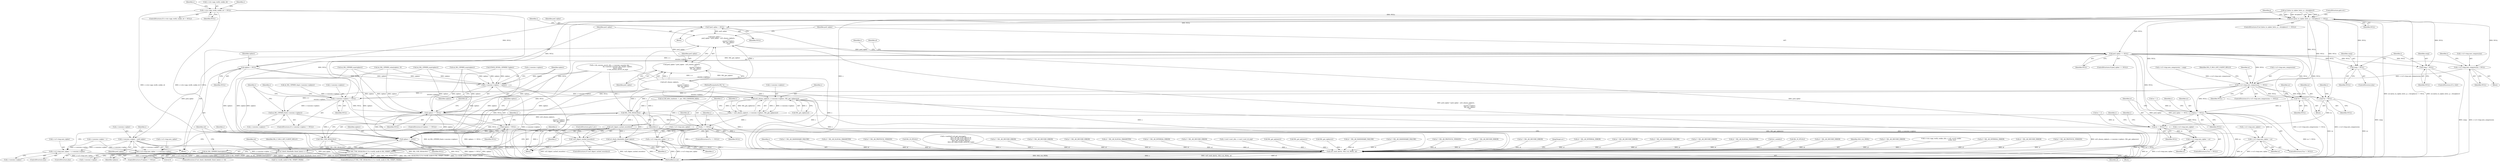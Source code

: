 digraph "0_openssl_a004e72b95835136d3f1ea90517f706c24c03da7@pointer" {
"1000581" [label="(Call,s->ctx->app_verify_cookie_cb != NULL)"];
"1000794" [label="(Call,ssl_bytes_to_cipher_list(s, p, i, &(ciphers)) == NULL)"];
"1001028" [label="(Call,*pref_cipher = NULL)"];
"1001086" [label="(Call,pref_cipher =\n                pref_cipher ? pref_cipher : ssl3_choose_cipher(s,\n                                                               s->\n                                                               session->ciphers,\n                                                               SSL_get_ciphers\n                                                               (s)))"];
"1001101" [label="(Call,pref_cipher == NULL)"];
"1001112" [label="(Call,s->session->cipher = pref_cipher)"];
"1001605" [label="(Call,s->s3->tmp.new_cipher = s->session->cipher)"];
"1001619" [label="(Call,s->s3->tmp.new_cipher = s->session->cipher)"];
"1001155" [label="(Call,s->s3->tmp.new_compression = NULL)"];
"1001235" [label="(Call,s->s3->tmp.new_compression == NULL)"];
"1001394" [label="(Call,s->session->ciphers != NULL)"];
"1001401" [label="(Call,sk_SSL_CIPHER_free(s->session->ciphers))"];
"1001415" [label="(Call,ciphers == NULL)"];
"1001426" [label="(Call,ciphers = NULL)"];
"1001687" [label="(Call,ciphers != NULL)"];
"1001690" [label="(Call,sk_SSL_CIPHER_free(ciphers))"];
"1001498" [label="(Call,c == NULL)"];
"1001509" [label="(Call,s->s3->tmp.new_cipher = c)"];
"1001525" [label="(Call,*nc = NULL)"];
"1001578" [label="(Call,nc != NULL)"];
"1001581" [label="(Call,s->s3->tmp.new_cipher = nc)"];
"1001592" [label="(Call,ec != NULL)"];
"1001595" [label="(Call,s->s3->tmp.new_cipher = ec)"];
"1001529" [label="(Call,*ec = NULL)"];
"1001283" [label="(Call,comp = NULL)"];
"1001377" [label="(Call,comp = NULL)"];
"1001088" [label="(Call,pref_cipher ? pref_cipher : ssl3_choose_cipher(s,\n                                                               s->\n                                                               session->ciphers,\n                                                               SSL_get_ciphers\n                                                               (s)))"];
"1001083" [label="(Call,ciphers = NULL)"];
"1001407" [label="(Call,s->session->ciphers = ciphers)"];
"1001488" [label="(Call,ssl3_choose_cipher(s, s->session->ciphers, SSL_get_ciphers(s)))"];
"1001486" [label="(Call,c = ssl3_choose_cipher(s, s->session->ciphers, SSL_get_ciphers(s)))"];
"1001635" [label="(Call,SSL_USE_SIGALGS(s))"];
"1001634" [label="(Call,!SSL_USE_SIGALGS(s))"];
"1001633" [label="(Call,!SSL_USE_SIGALGS(s) || !(s->verify_mode & SSL_VERIFY_PEER))"];
"1001646" [label="(Call,ssl3_digest_cached_records(s))"];
"1001645" [label="(Call,!ssl3_digest_cached_records(s))"];
"1001658" [label="(Call,ssl_check_clienthello_tlsext_late(s))"];
"1001657" [label="(Call,ssl_check_clienthello_tlsext_late(s) <= 0)"];
"1001676" [label="(Call,ssl3_send_alert(s, SSL3_AL_FATAL, al))"];
"1001378" [label="(Identifier,comp)"];
"1001635" [label="(Call,SSL_USE_SIGALGS(s))"];
"1001619" [label="(Call,s->s3->tmp.new_cipher = s->session->cipher)"];
"1001656" [label="(ControlStructure,if (ssl_check_clienthello_tlsext_late(s) <= 0))"];
"1001594" [label="(Identifier,NULL)"];
"1001503" [label="(Identifier,al)"];
"1001488" [label="(Call,ssl3_choose_cipher(s, s->session->ciphers, SSL_get_ciphers(s)))"];
"1001283" [label="(Call,comp = NULL)"];
"1001413" [label="(Identifier,ciphers)"];
"1001063" [label="(Block,)"];
"1001028" [label="(Call,*pref_cipher = NULL)"];
"1001658" [label="(Call,ssl_check_clienthello_tlsext_late(s))"];
"1001112" [label="(Call,s->session->cipher = pref_cipher)"];
"1001577" [label="(ControlStructure,if (nc != NULL))"];
"1001609" [label="(Identifier,s)"];
"1000614" [label="(Identifier,s)"];
"1000591" [label="(Call,s->ctx->app_verify_cookie_cb(s, s->d1->rcvd_cookie,\n                                                 cookie_len))"];
"1000150" [label="(Call,al = SSL_AD_INTERNAL_ERROR)"];
"1001693" [label="(Identifier,ret)"];
"1000786" [label="(Call,al = SSL_AD_DECODE_ERROR)"];
"1001690" [label="(Call,sk_SSL_CIPHER_free(ciphers))"];
"1001647" [label="(Identifier,s)"];
"1001652" [label="(Identifier,s)"];
"1001235" [label="(Call,s->s3->tmp.new_compression == NULL)"];
"1001499" [label="(Identifier,c)"];
"1001659" [label="(Identifier,s)"];
"1001581" [label="(Call,s->s3->tmp.new_cipher = nc)"];
"1001694" [label="(MethodReturn,int)"];
"1001091" [label="(Call,ssl3_choose_cipher(s,\n                                                               s->\n                                                               session->ciphers,\n                                                               SSL_get_ciphers\n                                                               (s)))"];
"1000331" [label="(Call,al = SSL_AD_PROTOCOL_VERSION)"];
"1001657" [label="(Call,ssl_check_clienthello_tlsext_late(s) <= 0)"];
"1001677" [label="(Identifier,s)"];
"1001385" [label="(Block,)"];
"1001090" [label="(Identifier,pref_cipher)"];
"1001502" [label="(Call,al = SSL_AD_HANDSHAKE_FAILURE)"];
"1001026" [label="(Block,)"];
"1000145" [label="(Block,)"];
"1000794" [label="(Call,ssl_bytes_to_cipher_list(s, p, i, &(ciphers)) == NULL)"];
"1001271" [label="(Call,al = SSL_AD_ILLEGAL_PARAMETER)"];
"1001224" [label="(Call,s->s3->tmp.new_compression = comp)"];
"1001618" [label="(ControlStructure,else)"];
"1001085" [label="(Identifier,NULL)"];
"1001486" [label="(Call,c = ssl3_choose_cipher(s, s->session->ciphers, SSL_get_ciphers(s)))"];
"1000690" [label="(Call,al = SSL_AD_PROTOCOL_VERSION)"];
"1001404" [label="(Identifier,s)"];
"1001497" [label="(ControlStructure,if (c == NULL))"];
"1000277" [label="(Call,SSL_IS_DTLS(s))"];
"1001410" [label="(Identifier,s)"];
"1001517" [label="(Identifier,c)"];
"1001578" [label="(Call,nc != NULL)"];
"1001686" [label="(ControlStructure,if (ciphers != NULL))"];
"1001519" [label="(Block,)"];
"1001582" [label="(Call,s->s3->tmp.new_cipher)"];
"1001589" [label="(Identifier,nc)"];
"1001034" [label="(Identifier,s)"];
"1001086" [label="(Call,pref_cipher =\n                pref_cipher ? pref_cipher : ssl3_choose_cipher(s,\n                                                               s->\n                                                               session->ciphers,\n                                                               SSL_get_ciphers\n                                                               (s)))"];
"1001118" [label="(Identifier,pref_cipher)"];
"1000210" [label="(Call,s->method->ssl_get_message(s,\n                                   SSL3_ST_SR_CLNT_HELLO_B,\n                                   SSL3_ST_SR_CLNT_HELLO_C,\n                                   SSL3_MT_CLIENT_HELLO,\n                                   SSL3_RT_MAX_PLAIN_LENGTH, &ok))"];
"1000581" [label="(Call,s->ctx->app_verify_cookie_cb != NULL)"];
"1001620" [label="(Call,s->s3->tmp.new_cipher)"];
"1000893" [label="(Call,s->session->cipher = c)"];
"1000929" [label="(Call,al = SSL_AD_DECODE_ERROR)"];
"1000805" [label="(Identifier,p)"];
"1000555" [label="(Call,al = SSL_AD_DECODE_ERROR)"];
"1001679" [label="(Identifier,al)"];
"1001246" [label="(Identifier,SSL_F_SSL3_GET_CLIENT_HELLO)"];
"1001426" [label="(Call,ciphers = NULL)"];
"1001383" [label="(Identifier,s)"];
"1001644" [label="(ControlStructure,if (!ssl3_digest_cached_records(s)))"];
"1001163" [label="(Identifier,NULL)"];
"1001574" [label="(Call,ec = c)"];
"1001251" [label="(Identifier,m)"];
"1001234" [label="(ControlStructure,if (s->s3->tmp.new_compression == NULL))"];
"1001513" [label="(Identifier,s)"];
"1001089" [label="(Identifier,pref_cipher)"];
"1000538" [label="(Call,al = SSL_AD_DECODE_ERROR)"];
"1001279" [label="(ControlStructure,if (s->hit))"];
"1001427" [label="(Identifier,ciphers)"];
"1001103" [label="(Identifier,NULL)"];
"1001627" [label="(Call,s->session->cipher)"];
"1001595" [label="(Call,s->s3->tmp.new_cipher = ec)"];
"1001408" [label="(Call,s->session->ciphers)"];
"1000801" [label="(Identifier,NULL)"];
"1001102" [label="(Identifier,pref_cipher)"];
"1001500" [label="(Identifier,NULL)"];
"1001084" [label="(Identifier,ciphers)"];
"1000768" [label="(Call,al = SSL_AD_ILLEGAL_PARAMETER)"];
"1000582" [label="(Call,s->ctx->app_verify_cookie_cb)"];
"1001414" [label="(ControlStructure,if (ciphers == NULL))"];
"1001585" [label="(Identifier,s)"];
"1001400" [label="(Identifier,NULL)"];
"1001490" [label="(Call,s->session->ciphers)"];
"1001407" [label="(Call,s->session->ciphers = ciphers)"];
"1001636" [label="(Identifier,s)"];
"1001509" [label="(Call,s->s3->tmp.new_cipher = c)"];
"1001674" [label="(Block,)"];
"1001402" [label="(Call,s->session->ciphers)"];
"1001646" [label="(Call,ssl3_digest_cached_records(s))"];
"1001401" [label="(Call,sk_SSL_CIPHER_free(s->session->ciphers))"];
"1001495" [label="(Call,SSL_get_ciphers(s))"];
"1001419" [label="(Call,al = SSL_AD_INTERNAL_ERROR)"];
"1001660" [label="(Literal,0)"];
"1000426" [label="(Call,al = SSL_AD_DECODE_ERROR)"];
"1001449" [label="(Call,s->cert->cert_cb(s, s->cert->cert_cb_arg))"];
"1001428" [label="(Identifier,NULL)"];
"1001604" [label="(ControlStructure,else)"];
"1001088" [label="(Call,pref_cipher ? pref_cipher : ssl3_choose_cipher(s,\n                                                               s->\n                                                               session->ciphers,\n                                                               SSL_get_ciphers\n                                                               (s)))"];
"1001285" [label="(Identifier,NULL)"];
"1001489" [label="(Identifier,s)"];
"1000337" [label="(Call,SSL_get_options(s))"];
"1001416" [label="(Identifier,ciphers)"];
"1001106" [label="(Identifier,al)"];
"1000882" [label="(Call,sk_SSL_CIPHER_value(ciphers, 0))"];
"1000565" [label="(Call,SSL_get_options(s))"];
"1001155" [label="(Call,s->s3->tmp.new_compression = NULL)"];
"1000793" [label="(ControlStructure,if (ssl_bytes_to_cipher_list(s, p, i, &(ciphers)) == NULL))"];
"1001689" [label="(Identifier,NULL)"];
"1001531" [label="(Identifier,NULL)"];
"1000888" [label="(Call,SSL_get_ciphers(s))"];
"1001105" [label="(Call,al = SSL_AD_HANDSHAKE_FAILURE)"];
"1001415" [label="(Call,ciphers == NULL)"];
"1001121" [label="(Identifier,s)"];
"1001606" [label="(Call,s->s3->tmp.new_cipher)"];
"1000835" [label="(Call,sk_SSL_CIPHER_num(ciphers))"];
"1001525" [label="(Call,*nc = NULL)"];
"1001498" [label="(Call,c == NULL)"];
"1001420" [label="(Identifier,al)"];
"1001688" [label="(Identifier,ciphers)"];
"1001379" [label="(Identifier,NULL)"];
"1000601" [label="(Call,al = SSL_AD_HANDSHAKE_FAILURE)"];
"1000580" [label="(ControlStructure,if (s->ctx->app_verify_cookie_cb != NULL))"];
"1000731" [label="(Call,al = SSL_AD_PROTOCOL_VERSION)"];
"1001115" [label="(Identifier,s)"];
"1001648" [label="(ControlStructure,goto f_err;)"];
"1001030" [label="(Identifier,NULL)"];
"1001083" [label="(Call,ciphers = NULL)"];
"1001691" [label="(Identifier,ciphers)"];
"1001527" [label="(Identifier,NULL)"];
"1000964" [label="(Call,al = SSL_AD_DECODE_ERROR)"];
"1001101" [label="(Call,pref_cipher == NULL)"];
"1001596" [label="(Call,s->s3->tmp.new_cipher)"];
"1000248" [label="(Call,al = SSL_AD_DECODE_ERROR)"];
"1001394" [label="(Call,s->session->ciphers != NULL)"];
"1001676" [label="(Call,ssl3_send_alert(s, SSL3_AL_FATAL, al))"];
"1000849" [label="(Call,sk_SSL_CIPHER_num(ciphers))"];
"1001003" [label="(Call,ssl_fill_hello_random(s, 1, pos, SSL3_RANDOM_SIZE))"];
"1001599" [label="(Identifier,s)"];
"1000587" [label="(Identifier,NULL)"];
"1000876" [label="(Call,sk_SSL_CIPHER_num(ciphers))"];
"1001526" [label="(Identifier,nc)"];
"1001613" [label="(Call,s->session->cipher)"];
"1001680" [label="(JumpTarget,err:)"];
"1000795" [label="(Call,ssl_bytes_to_cipher_list(s, p, i, &(ciphers)))"];
"1001156" [label="(Call,s->s3->tmp.new_compression)"];
"1001100" [label="(ControlStructure,if (pref_cipher == NULL))"];
"1000144" [label="(MethodParameterIn,SSL *s)"];
"1001044" [label="(Call,s->tls_session_secret_cb(s, s->session->master_key,\n                                     &s->session->master_key_length, ciphers,\n                                     &pref_cipher,\n                                     s->tls_session_secret_cb_arg))"];
"1001593" [label="(Identifier,ec)"];
"1001637" [label="(Call,!(s->verify_mode & SSL_VERIFY_PEER))"];
"1001603" [label="(Identifier,ec)"];
"1001284" [label="(Identifier,comp)"];
"1001580" [label="(Identifier,NULL)"];
"1001461" [label="(Call,al = SSL_AD_INTERNAL_ERROR)"];
"1001393" [label="(ControlStructure,if (s->session->ciphers != NULL))"];
"1001579" [label="(Identifier,nc)"];
"1001529" [label="(Call,*ec = NULL)"];
"1001663" [label="(Identifier,SSL_F_SSL3_GET_CLIENT_HELLO)"];
"1001605" [label="(Call,s->s3->tmp.new_cipher = s->session->cipher)"];
"1000803" [label="(ControlStructure,goto err;)"];
"1001113" [label="(Call,s->session->cipher)"];
"1000174" [label="(Call,STACK_OF(SSL_CIPHER) *ciphers)"];
"1001687" [label="(Call,ciphers != NULL)"];
"1001510" [label="(Call,s->s3->tmp.new_cipher)"];
"1001417" [label="(Identifier,NULL)"];
"1001149" [label="(Call,sk_SSL_CIPHER_dup(s->session->ciphers))"];
"1001568" [label="(Call,nc = c)"];
"1001535" [label="(Identifier,s)"];
"1001487" [label="(Identifier,c)"];
"1000517" [label="(Call,al = SSL_AD_DECODE_ERROR)"];
"1001640" [label="(Identifier,s)"];
"1001376" [label="(ControlStructure,else)"];
"1001667" [label="(Identifier,ret)"];
"1001029" [label="(Identifier,pref_cipher)"];
"1001634" [label="(Call,!SSL_USE_SIGALGS(s))"];
"1000629" [label="(Call,al = SSL_AD_HANDSHAKE_FAILURE)"];
"1001530" [label="(Identifier,ec)"];
"1001168" [label="(Identifier,s)"];
"1000753" [label="(Call,al = SSL_AD_DECODE_ERROR)"];
"1001236" [label="(Call,s->s3->tmp.new_compression)"];
"1001377" [label="(Call,comp = NULL)"];
"1001432" [label="(Identifier,s)"];
"1000908" [label="(Call,al = SSL_AD_ILLEGAL_PARAMETER)"];
"1000677" [label="(Call,tls1_suiteb(s))"];
"1001633" [label="(Call,!SSL_USE_SIGALGS(s) || !(s->verify_mode & SSL_VERIFY_PEER))"];
"1000592" [label="(Identifier,s)"];
"1000505" [label="(Call,SSL_IS_DTLS(s))"];
"1000410" [label="(Call,al = SSL_AD_DECODE_ERROR)"];
"1001678" [label="(Identifier,SSL3_AL_FATAL)"];
"1001592" [label="(Call,ec != NULL)"];
"1001645" [label="(Call,!ssl3_digest_cached_records(s))"];
"1001591" [label="(ControlStructure,if (ec != NULL))"];
"1001632" [label="(ControlStructure,if (!SSL_USE_SIGALGS(s) || !(s->verify_mode & SSL_VERIFY_PEER)))"];
"1001395" [label="(Call,s->session->ciphers)"];
"1000362" [label="(Call,al = SSL_AD_DECODE_ERROR)"];
"1001087" [label="(Identifier,pref_cipher)"];
"1001243" [label="(Identifier,NULL)"];
"1000581" -> "1000580"  [label="AST: "];
"1000581" -> "1000587"  [label="CFG: "];
"1000582" -> "1000581"  [label="AST: "];
"1000587" -> "1000581"  [label="AST: "];
"1000592" -> "1000581"  [label="CFG: "];
"1000614" -> "1000581"  [label="CFG: "];
"1000581" -> "1001694"  [label="DDG: s->ctx->app_verify_cookie_cb"];
"1000581" -> "1001694"  [label="DDG: s->ctx->app_verify_cookie_cb != NULL"];
"1000581" -> "1000794"  [label="DDG: NULL"];
"1000581" -> "1001687"  [label="DDG: NULL"];
"1000794" -> "1000793"  [label="AST: "];
"1000794" -> "1000801"  [label="CFG: "];
"1000795" -> "1000794"  [label="AST: "];
"1000801" -> "1000794"  [label="AST: "];
"1000803" -> "1000794"  [label="CFG: "];
"1000805" -> "1000794"  [label="CFG: "];
"1000794" -> "1001694"  [label="DDG: ssl_bytes_to_cipher_list(s, p, i, &(ciphers))"];
"1000794" -> "1001694"  [label="DDG: ssl_bytes_to_cipher_list(s, p, i, &(ciphers)) == NULL"];
"1000795" -> "1000794"  [label="DDG: s"];
"1000795" -> "1000794"  [label="DDG: p"];
"1000795" -> "1000794"  [label="DDG: i"];
"1000795" -> "1000794"  [label="DDG: &(ciphers)"];
"1000794" -> "1001028"  [label="DDG: NULL"];
"1000794" -> "1001083"  [label="DDG: NULL"];
"1000794" -> "1001101"  [label="DDG: NULL"];
"1000794" -> "1001155"  [label="DDG: NULL"];
"1000794" -> "1001235"  [label="DDG: NULL"];
"1000794" -> "1001283"  [label="DDG: NULL"];
"1000794" -> "1001377"  [label="DDG: NULL"];
"1000794" -> "1001394"  [label="DDG: NULL"];
"1000794" -> "1001525"  [label="DDG: NULL"];
"1000794" -> "1001529"  [label="DDG: NULL"];
"1000794" -> "1001578"  [label="DDG: NULL"];
"1000794" -> "1001687"  [label="DDG: NULL"];
"1001028" -> "1001026"  [label="AST: "];
"1001028" -> "1001030"  [label="CFG: "];
"1001029" -> "1001028"  [label="AST: "];
"1001030" -> "1001028"  [label="AST: "];
"1001034" -> "1001028"  [label="CFG: "];
"1001028" -> "1001694"  [label="DDG: pref_cipher"];
"1001028" -> "1001086"  [label="DDG: pref_cipher"];
"1001028" -> "1001088"  [label="DDG: pref_cipher"];
"1001086" -> "1001063"  [label="AST: "];
"1001086" -> "1001088"  [label="CFG: "];
"1001087" -> "1001086"  [label="AST: "];
"1001088" -> "1001086"  [label="AST: "];
"1001102" -> "1001086"  [label="CFG: "];
"1001086" -> "1001694"  [label="DDG: pref_cipher ? pref_cipher : ssl3_choose_cipher(s,\n                                                               s->\n                                                               session->ciphers,\n                                                               SSL_get_ciphers\n                                                               (s))"];
"1001091" -> "1001086"  [label="DDG: s"];
"1001091" -> "1001086"  [label="DDG: s->\n                                                               session->ciphers"];
"1001091" -> "1001086"  [label="DDG: SSL_get_ciphers\n                                                               (s)"];
"1001086" -> "1001101"  [label="DDG: pref_cipher"];
"1001101" -> "1001100"  [label="AST: "];
"1001101" -> "1001103"  [label="CFG: "];
"1001102" -> "1001101"  [label="AST: "];
"1001103" -> "1001101"  [label="AST: "];
"1001106" -> "1001101"  [label="CFG: "];
"1001115" -> "1001101"  [label="CFG: "];
"1001101" -> "1001694"  [label="DDG: pref_cipher == NULL"];
"1001101" -> "1001694"  [label="DDG: pref_cipher"];
"1001101" -> "1001112"  [label="DDG: pref_cipher"];
"1001101" -> "1001155"  [label="DDG: NULL"];
"1001101" -> "1001235"  [label="DDG: NULL"];
"1001101" -> "1001283"  [label="DDG: NULL"];
"1001101" -> "1001377"  [label="DDG: NULL"];
"1001101" -> "1001394"  [label="DDG: NULL"];
"1001101" -> "1001525"  [label="DDG: NULL"];
"1001101" -> "1001529"  [label="DDG: NULL"];
"1001101" -> "1001578"  [label="DDG: NULL"];
"1001101" -> "1001687"  [label="DDG: NULL"];
"1001112" -> "1001063"  [label="AST: "];
"1001112" -> "1001118"  [label="CFG: "];
"1001113" -> "1001112"  [label="AST: "];
"1001118" -> "1001112"  [label="AST: "];
"1001121" -> "1001112"  [label="CFG: "];
"1001112" -> "1001694"  [label="DDG: s->session->cipher"];
"1001112" -> "1001694"  [label="DDG: pref_cipher"];
"1001112" -> "1001605"  [label="DDG: s->session->cipher"];
"1001112" -> "1001619"  [label="DDG: s->session->cipher"];
"1001605" -> "1001604"  [label="AST: "];
"1001605" -> "1001613"  [label="CFG: "];
"1001606" -> "1001605"  [label="AST: "];
"1001613" -> "1001605"  [label="AST: "];
"1001636" -> "1001605"  [label="CFG: "];
"1001605" -> "1001694"  [label="DDG: s->s3->tmp.new_cipher"];
"1001605" -> "1001694"  [label="DDG: s->session->cipher"];
"1000893" -> "1001605"  [label="DDG: s->session->cipher"];
"1001619" -> "1001618"  [label="AST: "];
"1001619" -> "1001627"  [label="CFG: "];
"1001620" -> "1001619"  [label="AST: "];
"1001627" -> "1001619"  [label="AST: "];
"1001636" -> "1001619"  [label="CFG: "];
"1001619" -> "1001694"  [label="DDG: s->s3->tmp.new_cipher"];
"1001619" -> "1001694"  [label="DDG: s->session->cipher"];
"1000893" -> "1001619"  [label="DDG: s->session->cipher"];
"1001155" -> "1000145"  [label="AST: "];
"1001155" -> "1001163"  [label="CFG: "];
"1001156" -> "1001155"  [label="AST: "];
"1001163" -> "1001155"  [label="AST: "];
"1001168" -> "1001155"  [label="CFG: "];
"1001155" -> "1001694"  [label="DDG: s->s3->tmp.new_compression"];
"1001155" -> "1001235"  [label="DDG: s->s3->tmp.new_compression"];
"1001235" -> "1001234"  [label="AST: "];
"1001235" -> "1001243"  [label="CFG: "];
"1001236" -> "1001235"  [label="AST: "];
"1001243" -> "1001235"  [label="AST: "];
"1001246" -> "1001235"  [label="CFG: "];
"1001251" -> "1001235"  [label="CFG: "];
"1001235" -> "1001694"  [label="DDG: s->s3->tmp.new_compression == NULL"];
"1001235" -> "1001694"  [label="DDG: s->s3->tmp.new_compression"];
"1001224" -> "1001235"  [label="DDG: s->s3->tmp.new_compression"];
"1001235" -> "1001394"  [label="DDG: NULL"];
"1001235" -> "1001525"  [label="DDG: NULL"];
"1001235" -> "1001529"  [label="DDG: NULL"];
"1001235" -> "1001578"  [label="DDG: NULL"];
"1001235" -> "1001687"  [label="DDG: NULL"];
"1001394" -> "1001393"  [label="AST: "];
"1001394" -> "1001400"  [label="CFG: "];
"1001395" -> "1001394"  [label="AST: "];
"1001400" -> "1001394"  [label="AST: "];
"1001404" -> "1001394"  [label="CFG: "];
"1001410" -> "1001394"  [label="CFG: "];
"1001394" -> "1001694"  [label="DDG: s->session->ciphers != NULL"];
"1001149" -> "1001394"  [label="DDG: s->session->ciphers"];
"1001091" -> "1001394"  [label="DDG: s->\n                                                               session->ciphers"];
"1001394" -> "1001401"  [label="DDG: s->session->ciphers"];
"1001394" -> "1001415"  [label="DDG: NULL"];
"1001401" -> "1001393"  [label="AST: "];
"1001401" -> "1001402"  [label="CFG: "];
"1001402" -> "1001401"  [label="AST: "];
"1001410" -> "1001401"  [label="CFG: "];
"1001401" -> "1001694"  [label="DDG: sk_SSL_CIPHER_free(s->session->ciphers)"];
"1001091" -> "1001401"  [label="DDG: s->\n                                                               session->ciphers"];
"1001415" -> "1001414"  [label="AST: "];
"1001415" -> "1001417"  [label="CFG: "];
"1001416" -> "1001415"  [label="AST: "];
"1001417" -> "1001415"  [label="AST: "];
"1001420" -> "1001415"  [label="CFG: "];
"1001427" -> "1001415"  [label="CFG: "];
"1001415" -> "1001694"  [label="DDG: ciphers == NULL"];
"1000882" -> "1001415"  [label="DDG: ciphers"];
"1000849" -> "1001415"  [label="DDG: ciphers"];
"1001044" -> "1001415"  [label="DDG: ciphers"];
"1001083" -> "1001415"  [label="DDG: ciphers"];
"1000835" -> "1001415"  [label="DDG: ciphers"];
"1000174" -> "1001415"  [label="DDG: ciphers"];
"1000876" -> "1001415"  [label="DDG: ciphers"];
"1001415" -> "1001426"  [label="DDG: NULL"];
"1001415" -> "1001498"  [label="DDG: NULL"];
"1001415" -> "1001687"  [label="DDG: ciphers"];
"1001415" -> "1001687"  [label="DDG: NULL"];
"1001426" -> "1001385"  [label="AST: "];
"1001426" -> "1001428"  [label="CFG: "];
"1001427" -> "1001426"  [label="AST: "];
"1001428" -> "1001426"  [label="AST: "];
"1001432" -> "1001426"  [label="CFG: "];
"1001426" -> "1001694"  [label="DDG: ciphers"];
"1001426" -> "1001694"  [label="DDG: NULL"];
"1001426" -> "1001687"  [label="DDG: ciphers"];
"1001687" -> "1001686"  [label="AST: "];
"1001687" -> "1001689"  [label="CFG: "];
"1001688" -> "1001687"  [label="AST: "];
"1001689" -> "1001687"  [label="AST: "];
"1001691" -> "1001687"  [label="CFG: "];
"1001693" -> "1001687"  [label="CFG: "];
"1001687" -> "1001694"  [label="DDG: ciphers"];
"1001687" -> "1001694"  [label="DDG: NULL"];
"1001687" -> "1001694"  [label="DDG: ciphers != NULL"];
"1000882" -> "1001687"  [label="DDG: ciphers"];
"1000849" -> "1001687"  [label="DDG: ciphers"];
"1001044" -> "1001687"  [label="DDG: ciphers"];
"1001083" -> "1001687"  [label="DDG: ciphers"];
"1000835" -> "1001687"  [label="DDG: ciphers"];
"1000174" -> "1001687"  [label="DDG: ciphers"];
"1000876" -> "1001687"  [label="DDG: ciphers"];
"1001578" -> "1001687"  [label="DDG: NULL"];
"1001592" -> "1001687"  [label="DDG: NULL"];
"1001498" -> "1001687"  [label="DDG: NULL"];
"1001687" -> "1001690"  [label="DDG: ciphers"];
"1001690" -> "1001686"  [label="AST: "];
"1001690" -> "1001691"  [label="CFG: "];
"1001691" -> "1001690"  [label="AST: "];
"1001693" -> "1001690"  [label="CFG: "];
"1001690" -> "1001694"  [label="DDG: ciphers"];
"1001690" -> "1001694"  [label="DDG: sk_SSL_CIPHER_free(ciphers)"];
"1001498" -> "1001497"  [label="AST: "];
"1001498" -> "1001500"  [label="CFG: "];
"1001499" -> "1001498"  [label="AST: "];
"1001500" -> "1001498"  [label="AST: "];
"1001503" -> "1001498"  [label="CFG: "];
"1001513" -> "1001498"  [label="CFG: "];
"1001498" -> "1001694"  [label="DDG: c"];
"1001498" -> "1001694"  [label="DDG: c == NULL"];
"1001486" -> "1001498"  [label="DDG: c"];
"1001498" -> "1001509"  [label="DDG: c"];
"1001509" -> "1001385"  [label="AST: "];
"1001509" -> "1001517"  [label="CFG: "];
"1001510" -> "1001509"  [label="AST: "];
"1001517" -> "1001509"  [label="AST: "];
"1001636" -> "1001509"  [label="CFG: "];
"1001509" -> "1001694"  [label="DDG: c"];
"1001509" -> "1001694"  [label="DDG: s->s3->tmp.new_cipher"];
"1001525" -> "1001519"  [label="AST: "];
"1001525" -> "1001527"  [label="CFG: "];
"1001526" -> "1001525"  [label="AST: "];
"1001527" -> "1001525"  [label="AST: "];
"1001530" -> "1001525"  [label="CFG: "];
"1001525" -> "1001694"  [label="DDG: nc"];
"1001525" -> "1001578"  [label="DDG: nc"];
"1001578" -> "1001577"  [label="AST: "];
"1001578" -> "1001580"  [label="CFG: "];
"1001579" -> "1001578"  [label="AST: "];
"1001580" -> "1001578"  [label="AST: "];
"1001585" -> "1001578"  [label="CFG: "];
"1001593" -> "1001578"  [label="CFG: "];
"1001578" -> "1001694"  [label="DDG: nc"];
"1001578" -> "1001694"  [label="DDG: nc != NULL"];
"1001568" -> "1001578"  [label="DDG: nc"];
"1001578" -> "1001581"  [label="DDG: nc"];
"1001578" -> "1001592"  [label="DDG: NULL"];
"1001581" -> "1001577"  [label="AST: "];
"1001581" -> "1001589"  [label="CFG: "];
"1001582" -> "1001581"  [label="AST: "];
"1001589" -> "1001581"  [label="AST: "];
"1001636" -> "1001581"  [label="CFG: "];
"1001581" -> "1001694"  [label="DDG: s->s3->tmp.new_cipher"];
"1001581" -> "1001694"  [label="DDG: nc"];
"1001592" -> "1001591"  [label="AST: "];
"1001592" -> "1001594"  [label="CFG: "];
"1001593" -> "1001592"  [label="AST: "];
"1001594" -> "1001592"  [label="AST: "];
"1001599" -> "1001592"  [label="CFG: "];
"1001609" -> "1001592"  [label="CFG: "];
"1001592" -> "1001694"  [label="DDG: ec"];
"1001592" -> "1001694"  [label="DDG: ec != NULL"];
"1001529" -> "1001592"  [label="DDG: ec"];
"1001574" -> "1001592"  [label="DDG: ec"];
"1001592" -> "1001595"  [label="DDG: ec"];
"1001595" -> "1001591"  [label="AST: "];
"1001595" -> "1001603"  [label="CFG: "];
"1001596" -> "1001595"  [label="AST: "];
"1001603" -> "1001595"  [label="AST: "];
"1001636" -> "1001595"  [label="CFG: "];
"1001595" -> "1001694"  [label="DDG: s->s3->tmp.new_cipher"];
"1001595" -> "1001694"  [label="DDG: ec"];
"1001529" -> "1001519"  [label="AST: "];
"1001529" -> "1001531"  [label="CFG: "];
"1001530" -> "1001529"  [label="AST: "];
"1001531" -> "1001529"  [label="AST: "];
"1001535" -> "1001529"  [label="CFG: "];
"1001529" -> "1001694"  [label="DDG: ec"];
"1001283" -> "1001279"  [label="AST: "];
"1001283" -> "1001285"  [label="CFG: "];
"1001284" -> "1001283"  [label="AST: "];
"1001285" -> "1001283"  [label="AST: "];
"1001383" -> "1001283"  [label="CFG: "];
"1001283" -> "1001694"  [label="DDG: comp"];
"1001377" -> "1001376"  [label="AST: "];
"1001377" -> "1001379"  [label="CFG: "];
"1001378" -> "1001377"  [label="AST: "];
"1001379" -> "1001377"  [label="AST: "];
"1001383" -> "1001377"  [label="CFG: "];
"1001377" -> "1001694"  [label="DDG: comp"];
"1001088" -> "1001090"  [label="CFG: "];
"1001088" -> "1001091"  [label="CFG: "];
"1001089" -> "1001088"  [label="AST: "];
"1001090" -> "1001088"  [label="AST: "];
"1001091" -> "1001088"  [label="AST: "];
"1001088" -> "1001694"  [label="DDG: ssl3_choose_cipher(s,\n                                                               s->\n                                                               session->ciphers,\n                                                               SSL_get_ciphers\n                                                               (s))"];
"1001091" -> "1001088"  [label="DDG: s"];
"1001091" -> "1001088"  [label="DDG: s->\n                                                               session->ciphers"];
"1001091" -> "1001088"  [label="DDG: SSL_get_ciphers\n                                                               (s)"];
"1001083" -> "1001063"  [label="AST: "];
"1001083" -> "1001085"  [label="CFG: "];
"1001084" -> "1001083"  [label="AST: "];
"1001085" -> "1001083"  [label="AST: "];
"1001087" -> "1001083"  [label="CFG: "];
"1001083" -> "1001407"  [label="DDG: ciphers"];
"1001407" -> "1001385"  [label="AST: "];
"1001407" -> "1001413"  [label="CFG: "];
"1001408" -> "1001407"  [label="AST: "];
"1001413" -> "1001407"  [label="AST: "];
"1001416" -> "1001407"  [label="CFG: "];
"1001407" -> "1001694"  [label="DDG: s->session->ciphers"];
"1000882" -> "1001407"  [label="DDG: ciphers"];
"1000849" -> "1001407"  [label="DDG: ciphers"];
"1001044" -> "1001407"  [label="DDG: ciphers"];
"1000835" -> "1001407"  [label="DDG: ciphers"];
"1000174" -> "1001407"  [label="DDG: ciphers"];
"1000876" -> "1001407"  [label="DDG: ciphers"];
"1001407" -> "1001488"  [label="DDG: s->session->ciphers"];
"1001488" -> "1001486"  [label="AST: "];
"1001488" -> "1001495"  [label="CFG: "];
"1001489" -> "1001488"  [label="AST: "];
"1001490" -> "1001488"  [label="AST: "];
"1001495" -> "1001488"  [label="AST: "];
"1001486" -> "1001488"  [label="CFG: "];
"1001488" -> "1001694"  [label="DDG: SSL_get_ciphers(s)"];
"1001488" -> "1001694"  [label="DDG: s->session->ciphers"];
"1001488" -> "1001486"  [label="DDG: s"];
"1001488" -> "1001486"  [label="DDG: s->session->ciphers"];
"1001488" -> "1001486"  [label="DDG: SSL_get_ciphers(s)"];
"1001495" -> "1001488"  [label="DDG: s"];
"1000144" -> "1001488"  [label="DDG: s"];
"1001091" -> "1001488"  [label="DDG: s->\n                                                               session->ciphers"];
"1001488" -> "1001635"  [label="DDG: s"];
"1001488" -> "1001676"  [label="DDG: s"];
"1001486" -> "1001385"  [label="AST: "];
"1001487" -> "1001486"  [label="AST: "];
"1001499" -> "1001486"  [label="CFG: "];
"1001486" -> "1001694"  [label="DDG: ssl3_choose_cipher(s, s->session->ciphers, SSL_get_ciphers(s))"];
"1001635" -> "1001634"  [label="AST: "];
"1001635" -> "1001636"  [label="CFG: "];
"1001636" -> "1001635"  [label="AST: "];
"1001634" -> "1001635"  [label="CFG: "];
"1001635" -> "1001694"  [label="DDG: s"];
"1001635" -> "1001634"  [label="DDG: s"];
"1001044" -> "1001635"  [label="DDG: s"];
"1001003" -> "1001635"  [label="DDG: s"];
"1001091" -> "1001635"  [label="DDG: s"];
"1000144" -> "1001635"  [label="DDG: s"];
"1001635" -> "1001646"  [label="DDG: s"];
"1001635" -> "1001658"  [label="DDG: s"];
"1001635" -> "1001676"  [label="DDG: s"];
"1001634" -> "1001633"  [label="AST: "];
"1001640" -> "1001634"  [label="CFG: "];
"1001633" -> "1001634"  [label="CFG: "];
"1001634" -> "1001694"  [label="DDG: SSL_USE_SIGALGS(s)"];
"1001634" -> "1001633"  [label="DDG: SSL_USE_SIGALGS(s)"];
"1001633" -> "1001632"  [label="AST: "];
"1001633" -> "1001637"  [label="CFG: "];
"1001637" -> "1001633"  [label="AST: "];
"1001647" -> "1001633"  [label="CFG: "];
"1001652" -> "1001633"  [label="CFG: "];
"1001633" -> "1001694"  [label="DDG: !SSL_USE_SIGALGS(s) || !(s->verify_mode & SSL_VERIFY_PEER)"];
"1001633" -> "1001694"  [label="DDG: !(s->verify_mode & SSL_VERIFY_PEER)"];
"1001633" -> "1001694"  [label="DDG: !SSL_USE_SIGALGS(s)"];
"1001637" -> "1001633"  [label="DDG: s->verify_mode & SSL_VERIFY_PEER"];
"1001646" -> "1001645"  [label="AST: "];
"1001646" -> "1001647"  [label="CFG: "];
"1001647" -> "1001646"  [label="AST: "];
"1001645" -> "1001646"  [label="CFG: "];
"1001646" -> "1001694"  [label="DDG: s"];
"1001646" -> "1001645"  [label="DDG: s"];
"1000144" -> "1001646"  [label="DDG: s"];
"1001646" -> "1001658"  [label="DDG: s"];
"1001646" -> "1001676"  [label="DDG: s"];
"1001645" -> "1001644"  [label="AST: "];
"1001648" -> "1001645"  [label="CFG: "];
"1001652" -> "1001645"  [label="CFG: "];
"1001645" -> "1001694"  [label="DDG: !ssl3_digest_cached_records(s)"];
"1001645" -> "1001694"  [label="DDG: ssl3_digest_cached_records(s)"];
"1001658" -> "1001657"  [label="AST: "];
"1001658" -> "1001659"  [label="CFG: "];
"1001659" -> "1001658"  [label="AST: "];
"1001660" -> "1001658"  [label="CFG: "];
"1001658" -> "1001694"  [label="DDG: s"];
"1001658" -> "1001657"  [label="DDG: s"];
"1000144" -> "1001658"  [label="DDG: s"];
"1001658" -> "1001676"  [label="DDG: s"];
"1001657" -> "1001656"  [label="AST: "];
"1001657" -> "1001660"  [label="CFG: "];
"1001660" -> "1001657"  [label="AST: "];
"1001663" -> "1001657"  [label="CFG: "];
"1001667" -> "1001657"  [label="CFG: "];
"1001657" -> "1001694"  [label="DDG: ssl_check_clienthello_tlsext_late(s)"];
"1001657" -> "1001694"  [label="DDG: ssl_check_clienthello_tlsext_late(s) <= 0"];
"1001676" -> "1001674"  [label="AST: "];
"1001676" -> "1001679"  [label="CFG: "];
"1001677" -> "1001676"  [label="AST: "];
"1001678" -> "1001676"  [label="AST: "];
"1001679" -> "1001676"  [label="AST: "];
"1001680" -> "1001676"  [label="CFG: "];
"1001676" -> "1001694"  [label="DDG: al"];
"1001676" -> "1001694"  [label="DDG: SSL3_AL_FATAL"];
"1001676" -> "1001694"  [label="DDG: s"];
"1001676" -> "1001694"  [label="DDG: ssl3_send_alert(s, SSL3_AL_FATAL, al)"];
"1000677" -> "1001676"  [label="DDG: s"];
"1001044" -> "1001676"  [label="DDG: s"];
"1000505" -> "1001676"  [label="DDG: s"];
"1000795" -> "1001676"  [label="DDG: s"];
"1000565" -> "1001676"  [label="DDG: s"];
"1001003" -> "1001676"  [label="DDG: s"];
"1000337" -> "1001676"  [label="DDG: s"];
"1000277" -> "1001676"  [label="DDG: s"];
"1000210" -> "1001676"  [label="DDG: s"];
"1000888" -> "1001676"  [label="DDG: s"];
"1000591" -> "1001676"  [label="DDG: s"];
"1001091" -> "1001676"  [label="DDG: s"];
"1001449" -> "1001676"  [label="DDG: s"];
"1000144" -> "1001676"  [label="DDG: s"];
"1001461" -> "1001676"  [label="DDG: al"];
"1000426" -> "1001676"  [label="DDG: al"];
"1000964" -> "1001676"  [label="DDG: al"];
"1000601" -> "1001676"  [label="DDG: al"];
"1000331" -> "1001676"  [label="DDG: al"];
"1000786" -> "1001676"  [label="DDG: al"];
"1001105" -> "1001676"  [label="DDG: al"];
"1000929" -> "1001676"  [label="DDG: al"];
"1000538" -> "1001676"  [label="DDG: al"];
"1000731" -> "1001676"  [label="DDG: al"];
"1001419" -> "1001676"  [label="DDG: al"];
"1000753" -> "1001676"  [label="DDG: al"];
"1000629" -> "1001676"  [label="DDG: al"];
"1000410" -> "1001676"  [label="DDG: al"];
"1000150" -> "1001676"  [label="DDG: al"];
"1001271" -> "1001676"  [label="DDG: al"];
"1000768" -> "1001676"  [label="DDG: al"];
"1000555" -> "1001676"  [label="DDG: al"];
"1000517" -> "1001676"  [label="DDG: al"];
"1001502" -> "1001676"  [label="DDG: al"];
"1000248" -> "1001676"  [label="DDG: al"];
"1000362" -> "1001676"  [label="DDG: al"];
"1000690" -> "1001676"  [label="DDG: al"];
"1000908" -> "1001676"  [label="DDG: al"];
}
